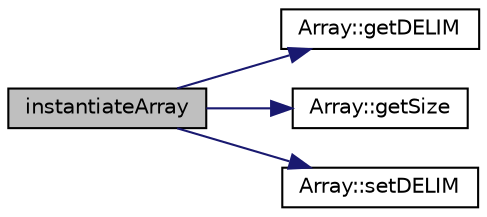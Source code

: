 digraph "instantiateArray"
{
  edge [fontname="Helvetica",fontsize="10",labelfontname="Helvetica",labelfontsize="10"];
  node [fontname="Helvetica",fontsize="10",shape=record];
  rankdir="LR";
  Node1 [label="instantiateArray",height=0.2,width=0.4,color="black", fillcolor="grey75", style="filled", fontcolor="black"];
  Node1 -> Node2 [color="midnightblue",fontsize="10",style="solid",fontname="Helvetica"];
  Node2 [label="Array::getDELIM",height=0.2,width=0.4,color="black", fillcolor="white", style="filled",URL="$classArray.html#aa9850f94775a80016a6ef59e76dac02d"];
  Node1 -> Node3 [color="midnightblue",fontsize="10",style="solid",fontname="Helvetica"];
  Node3 [label="Array::getSize",height=0.2,width=0.4,color="black", fillcolor="white", style="filled",URL="$classArray.html#a88b824f494fefe7053adf4a5cf55e7cf"];
  Node1 -> Node4 [color="midnightblue",fontsize="10",style="solid",fontname="Helvetica"];
  Node4 [label="Array::setDELIM",height=0.2,width=0.4,color="black", fillcolor="white", style="filled",URL="$classArray.html#aebe3687021d31102a7d52e18bedbffbc"];
}
